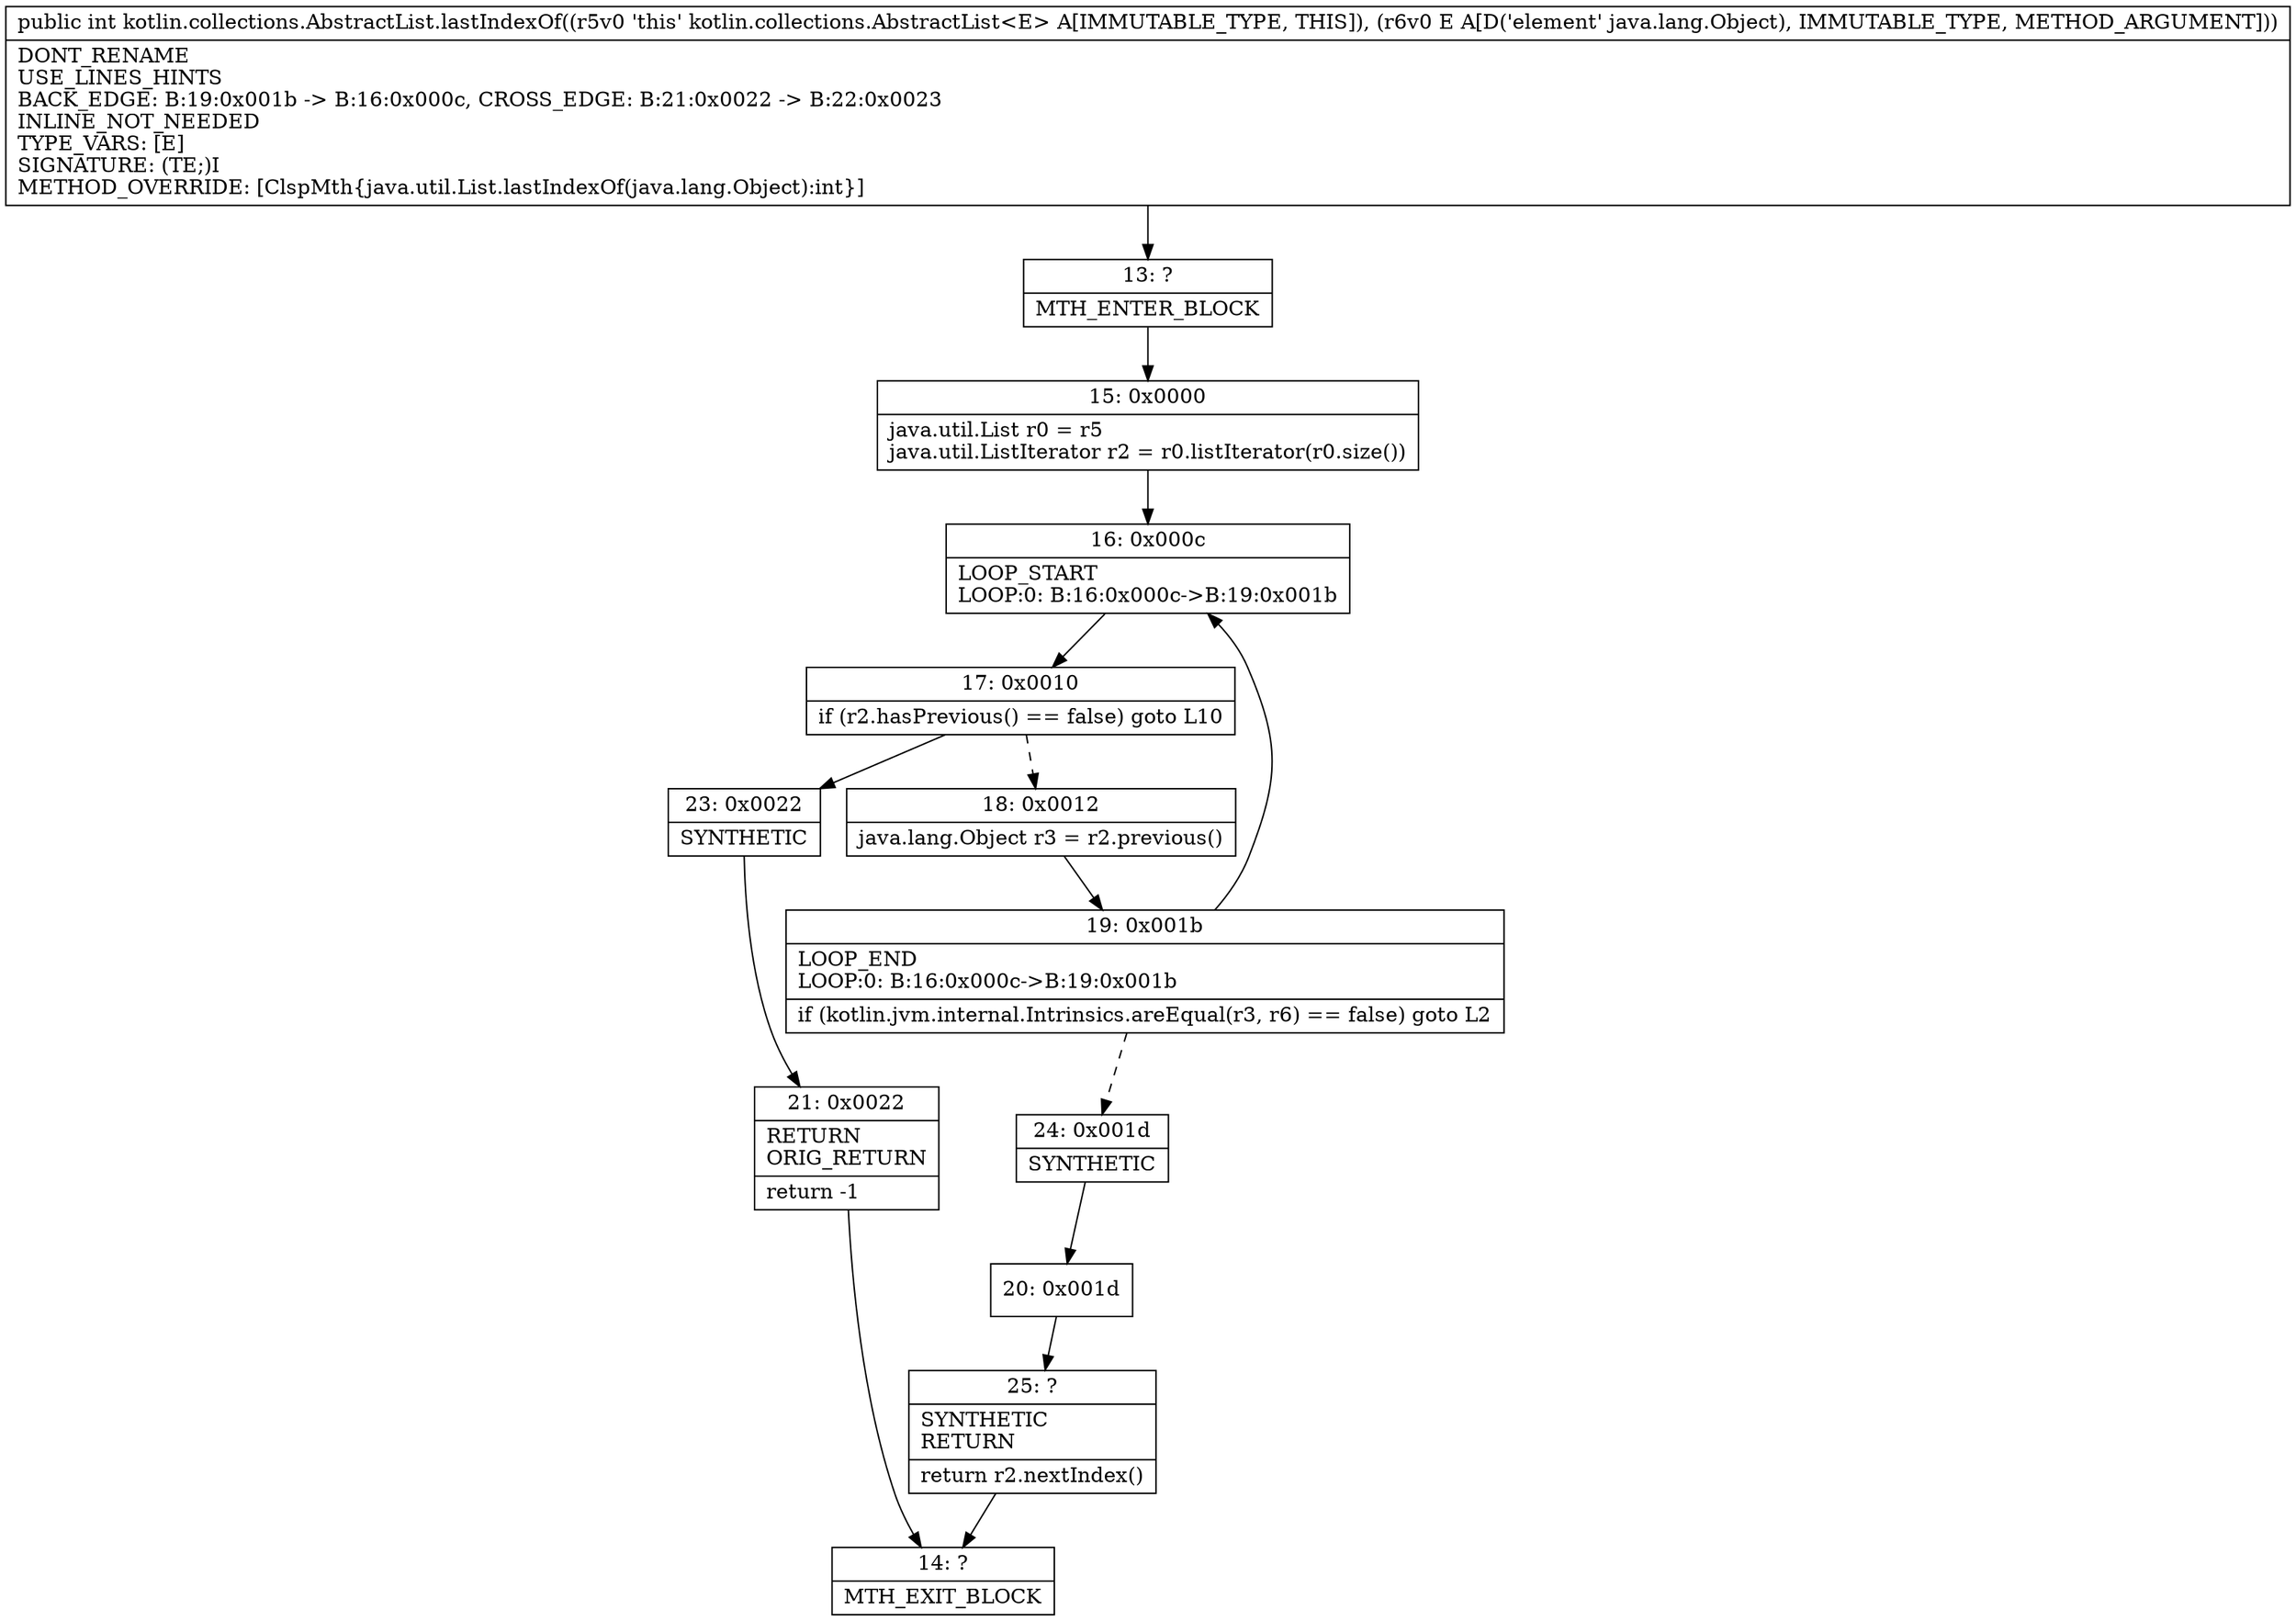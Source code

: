 digraph "CFG forkotlin.collections.AbstractList.lastIndexOf(Ljava\/lang\/Object;)I" {
Node_13 [shape=record,label="{13\:\ ?|MTH_ENTER_BLOCK\l}"];
Node_15 [shape=record,label="{15\:\ 0x0000|java.util.List r0 = r5\ljava.util.ListIterator r2 = r0.listIterator(r0.size())\l}"];
Node_16 [shape=record,label="{16\:\ 0x000c|LOOP_START\lLOOP:0: B:16:0x000c\-\>B:19:0x001b\l}"];
Node_17 [shape=record,label="{17\:\ 0x0010|if (r2.hasPrevious() == false) goto L10\l}"];
Node_18 [shape=record,label="{18\:\ 0x0012|java.lang.Object r3 = r2.previous()\l}"];
Node_19 [shape=record,label="{19\:\ 0x001b|LOOP_END\lLOOP:0: B:16:0x000c\-\>B:19:0x001b\l|if (kotlin.jvm.internal.Intrinsics.areEqual(r3, r6) == false) goto L2\l}"];
Node_24 [shape=record,label="{24\:\ 0x001d|SYNTHETIC\l}"];
Node_20 [shape=record,label="{20\:\ 0x001d}"];
Node_25 [shape=record,label="{25\:\ ?|SYNTHETIC\lRETURN\l|return r2.nextIndex()\l}"];
Node_14 [shape=record,label="{14\:\ ?|MTH_EXIT_BLOCK\l}"];
Node_23 [shape=record,label="{23\:\ 0x0022|SYNTHETIC\l}"];
Node_21 [shape=record,label="{21\:\ 0x0022|RETURN\lORIG_RETURN\l|return \-1\l}"];
MethodNode[shape=record,label="{public int kotlin.collections.AbstractList.lastIndexOf((r5v0 'this' kotlin.collections.AbstractList\<E\> A[IMMUTABLE_TYPE, THIS]), (r6v0 E A[D('element' java.lang.Object), IMMUTABLE_TYPE, METHOD_ARGUMENT]))  | DONT_RENAME\lUSE_LINES_HINTS\lBACK_EDGE: B:19:0x001b \-\> B:16:0x000c, CROSS_EDGE: B:21:0x0022 \-\> B:22:0x0023\lINLINE_NOT_NEEDED\lTYPE_VARS: [E]\lSIGNATURE: (TE;)I\lMETHOD_OVERRIDE: [ClspMth\{java.util.List.lastIndexOf(java.lang.Object):int\}]\l}"];
MethodNode -> Node_13;Node_13 -> Node_15;
Node_15 -> Node_16;
Node_16 -> Node_17;
Node_17 -> Node_18[style=dashed];
Node_17 -> Node_23;
Node_18 -> Node_19;
Node_19 -> Node_16;
Node_19 -> Node_24[style=dashed];
Node_24 -> Node_20;
Node_20 -> Node_25;
Node_25 -> Node_14;
Node_23 -> Node_21;
Node_21 -> Node_14;
}

